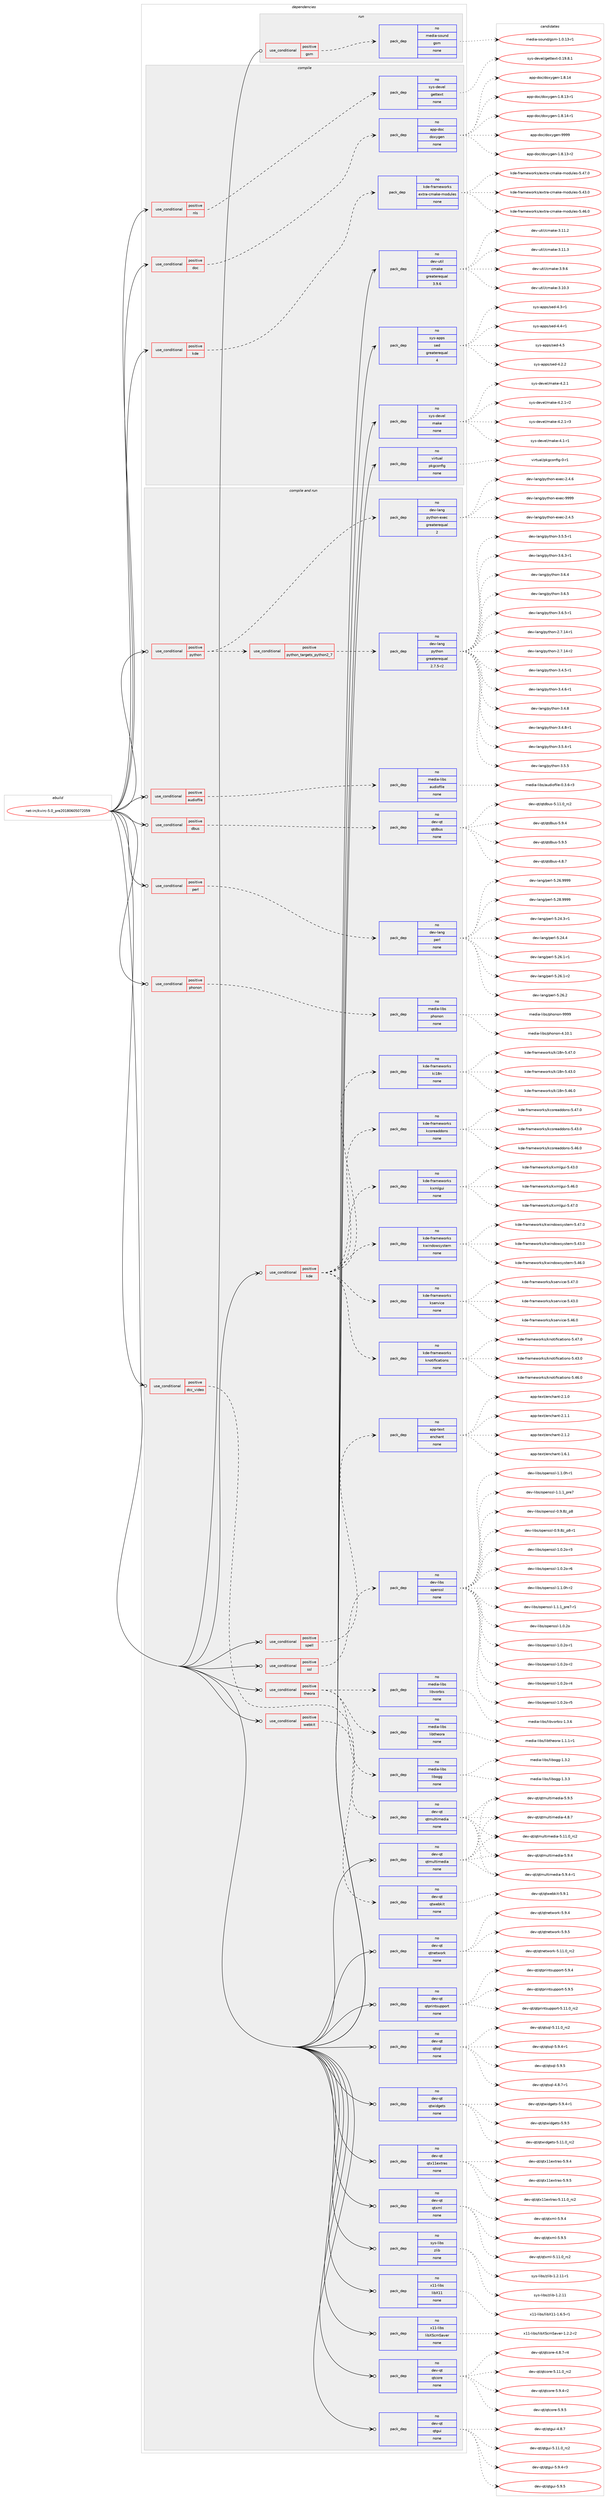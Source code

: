 digraph prolog {

# *************
# Graph options
# *************

newrank=true;
concentrate=true;
compound=true;
graph [rankdir=LR,fontname=Helvetica,fontsize=10,ranksep=1.5];#, ranksep=2.5, nodesep=0.2];
edge  [arrowhead=vee];
node  [fontname=Helvetica,fontsize=10];

# **********
# The ebuild
# **********

subgraph cluster_leftcol {
color=gray;
rank=same;
label=<<i>ebuild</i>>;
id [label="net-irc/kvirc-5.0_pre20180605072059", color=red, width=4, href="../net-irc/kvirc-5.0_pre20180605072059.svg"];
}

# ****************
# The dependencies
# ****************

subgraph cluster_midcol {
color=gray;
label=<<i>dependencies</i>>;
subgraph cluster_compile {
fillcolor="#eeeeee";
style=filled;
label=<<i>compile</i>>;
subgraph cond36 {
dependency120 [label=<<TABLE BORDER="0" CELLBORDER="1" CELLSPACING="0" CELLPADDING="4"><TR><TD ROWSPAN="3" CELLPADDING="10">use_conditional</TD></TR><TR><TD>positive</TD></TR><TR><TD>doc</TD></TR></TABLE>>, shape=none, color=red];
subgraph pack85 {
dependency121 [label=<<TABLE BORDER="0" CELLBORDER="1" CELLSPACING="0" CELLPADDING="4" WIDTH="220"><TR><TD ROWSPAN="6" CELLPADDING="30">pack_dep</TD></TR><TR><TD WIDTH="110">no</TD></TR><TR><TD>app-doc</TD></TR><TR><TD>doxygen</TD></TR><TR><TD>none</TD></TR><TR><TD></TD></TR></TABLE>>, shape=none, color=blue];
}
dependency120:e -> dependency121:w [weight=20,style="dashed",arrowhead="vee"];
}
id:e -> dependency120:w [weight=20,style="solid",arrowhead="vee"];
subgraph cond37 {
dependency122 [label=<<TABLE BORDER="0" CELLBORDER="1" CELLSPACING="0" CELLPADDING="4"><TR><TD ROWSPAN="3" CELLPADDING="10">use_conditional</TD></TR><TR><TD>positive</TD></TR><TR><TD>kde</TD></TR></TABLE>>, shape=none, color=red];
subgraph pack86 {
dependency123 [label=<<TABLE BORDER="0" CELLBORDER="1" CELLSPACING="0" CELLPADDING="4" WIDTH="220"><TR><TD ROWSPAN="6" CELLPADDING="30">pack_dep</TD></TR><TR><TD WIDTH="110">no</TD></TR><TR><TD>kde-frameworks</TD></TR><TR><TD>extra-cmake-modules</TD></TR><TR><TD>none</TD></TR><TR><TD></TD></TR></TABLE>>, shape=none, color=blue];
}
dependency122:e -> dependency123:w [weight=20,style="dashed",arrowhead="vee"];
}
id:e -> dependency122:w [weight=20,style="solid",arrowhead="vee"];
subgraph cond38 {
dependency124 [label=<<TABLE BORDER="0" CELLBORDER="1" CELLSPACING="0" CELLPADDING="4"><TR><TD ROWSPAN="3" CELLPADDING="10">use_conditional</TD></TR><TR><TD>positive</TD></TR><TR><TD>nls</TD></TR></TABLE>>, shape=none, color=red];
subgraph pack87 {
dependency125 [label=<<TABLE BORDER="0" CELLBORDER="1" CELLSPACING="0" CELLPADDING="4" WIDTH="220"><TR><TD ROWSPAN="6" CELLPADDING="30">pack_dep</TD></TR><TR><TD WIDTH="110">no</TD></TR><TR><TD>sys-devel</TD></TR><TR><TD>gettext</TD></TR><TR><TD>none</TD></TR><TR><TD></TD></TR></TABLE>>, shape=none, color=blue];
}
dependency124:e -> dependency125:w [weight=20,style="dashed",arrowhead="vee"];
}
id:e -> dependency124:w [weight=20,style="solid",arrowhead="vee"];
subgraph pack88 {
dependency126 [label=<<TABLE BORDER="0" CELLBORDER="1" CELLSPACING="0" CELLPADDING="4" WIDTH="220"><TR><TD ROWSPAN="6" CELLPADDING="30">pack_dep</TD></TR><TR><TD WIDTH="110">no</TD></TR><TR><TD>dev-util</TD></TR><TR><TD>cmake</TD></TR><TR><TD>greaterequal</TD></TR><TR><TD>3.9.6</TD></TR></TABLE>>, shape=none, color=blue];
}
id:e -> dependency126:w [weight=20,style="solid",arrowhead="vee"];
subgraph pack89 {
dependency127 [label=<<TABLE BORDER="0" CELLBORDER="1" CELLSPACING="0" CELLPADDING="4" WIDTH="220"><TR><TD ROWSPAN="6" CELLPADDING="30">pack_dep</TD></TR><TR><TD WIDTH="110">no</TD></TR><TR><TD>sys-apps</TD></TR><TR><TD>sed</TD></TR><TR><TD>greaterequal</TD></TR><TR><TD>4</TD></TR></TABLE>>, shape=none, color=blue];
}
id:e -> dependency127:w [weight=20,style="solid",arrowhead="vee"];
subgraph pack90 {
dependency128 [label=<<TABLE BORDER="0" CELLBORDER="1" CELLSPACING="0" CELLPADDING="4" WIDTH="220"><TR><TD ROWSPAN="6" CELLPADDING="30">pack_dep</TD></TR><TR><TD WIDTH="110">no</TD></TR><TR><TD>sys-devel</TD></TR><TR><TD>make</TD></TR><TR><TD>none</TD></TR><TR><TD></TD></TR></TABLE>>, shape=none, color=blue];
}
id:e -> dependency128:w [weight=20,style="solid",arrowhead="vee"];
subgraph pack91 {
dependency129 [label=<<TABLE BORDER="0" CELLBORDER="1" CELLSPACING="0" CELLPADDING="4" WIDTH="220"><TR><TD ROWSPAN="6" CELLPADDING="30">pack_dep</TD></TR><TR><TD WIDTH="110">no</TD></TR><TR><TD>virtual</TD></TR><TR><TD>pkgconfig</TD></TR><TR><TD>none</TD></TR><TR><TD></TD></TR></TABLE>>, shape=none, color=blue];
}
id:e -> dependency129:w [weight=20,style="solid",arrowhead="vee"];
}
subgraph cluster_compileandrun {
fillcolor="#eeeeee";
style=filled;
label=<<i>compile and run</i>>;
subgraph cond39 {
dependency130 [label=<<TABLE BORDER="0" CELLBORDER="1" CELLSPACING="0" CELLPADDING="4"><TR><TD ROWSPAN="3" CELLPADDING="10">use_conditional</TD></TR><TR><TD>positive</TD></TR><TR><TD>audiofile</TD></TR></TABLE>>, shape=none, color=red];
subgraph pack92 {
dependency131 [label=<<TABLE BORDER="0" CELLBORDER="1" CELLSPACING="0" CELLPADDING="4" WIDTH="220"><TR><TD ROWSPAN="6" CELLPADDING="30">pack_dep</TD></TR><TR><TD WIDTH="110">no</TD></TR><TR><TD>media-libs</TD></TR><TR><TD>audiofile</TD></TR><TR><TD>none</TD></TR><TR><TD></TD></TR></TABLE>>, shape=none, color=blue];
}
dependency130:e -> dependency131:w [weight=20,style="dashed",arrowhead="vee"];
}
id:e -> dependency130:w [weight=20,style="solid",arrowhead="odotvee"];
subgraph cond40 {
dependency132 [label=<<TABLE BORDER="0" CELLBORDER="1" CELLSPACING="0" CELLPADDING="4"><TR><TD ROWSPAN="3" CELLPADDING="10">use_conditional</TD></TR><TR><TD>positive</TD></TR><TR><TD>dbus</TD></TR></TABLE>>, shape=none, color=red];
subgraph pack93 {
dependency133 [label=<<TABLE BORDER="0" CELLBORDER="1" CELLSPACING="0" CELLPADDING="4" WIDTH="220"><TR><TD ROWSPAN="6" CELLPADDING="30">pack_dep</TD></TR><TR><TD WIDTH="110">no</TD></TR><TR><TD>dev-qt</TD></TR><TR><TD>qtdbus</TD></TR><TR><TD>none</TD></TR><TR><TD></TD></TR></TABLE>>, shape=none, color=blue];
}
dependency132:e -> dependency133:w [weight=20,style="dashed",arrowhead="vee"];
}
id:e -> dependency132:w [weight=20,style="solid",arrowhead="odotvee"];
subgraph cond41 {
dependency134 [label=<<TABLE BORDER="0" CELLBORDER="1" CELLSPACING="0" CELLPADDING="4"><TR><TD ROWSPAN="3" CELLPADDING="10">use_conditional</TD></TR><TR><TD>positive</TD></TR><TR><TD>dcc_video</TD></TR></TABLE>>, shape=none, color=red];
subgraph pack94 {
dependency135 [label=<<TABLE BORDER="0" CELLBORDER="1" CELLSPACING="0" CELLPADDING="4" WIDTH="220"><TR><TD ROWSPAN="6" CELLPADDING="30">pack_dep</TD></TR><TR><TD WIDTH="110">no</TD></TR><TR><TD>dev-qt</TD></TR><TR><TD>qtmultimedia</TD></TR><TR><TD>none</TD></TR><TR><TD></TD></TR></TABLE>>, shape=none, color=blue];
}
dependency134:e -> dependency135:w [weight=20,style="dashed",arrowhead="vee"];
}
id:e -> dependency134:w [weight=20,style="solid",arrowhead="odotvee"];
subgraph cond42 {
dependency136 [label=<<TABLE BORDER="0" CELLBORDER="1" CELLSPACING="0" CELLPADDING="4"><TR><TD ROWSPAN="3" CELLPADDING="10">use_conditional</TD></TR><TR><TD>positive</TD></TR><TR><TD>kde</TD></TR></TABLE>>, shape=none, color=red];
subgraph pack95 {
dependency137 [label=<<TABLE BORDER="0" CELLBORDER="1" CELLSPACING="0" CELLPADDING="4" WIDTH="220"><TR><TD ROWSPAN="6" CELLPADDING="30">pack_dep</TD></TR><TR><TD WIDTH="110">no</TD></TR><TR><TD>kde-frameworks</TD></TR><TR><TD>kcoreaddons</TD></TR><TR><TD>none</TD></TR><TR><TD></TD></TR></TABLE>>, shape=none, color=blue];
}
dependency136:e -> dependency137:w [weight=20,style="dashed",arrowhead="vee"];
subgraph pack96 {
dependency138 [label=<<TABLE BORDER="0" CELLBORDER="1" CELLSPACING="0" CELLPADDING="4" WIDTH="220"><TR><TD ROWSPAN="6" CELLPADDING="30">pack_dep</TD></TR><TR><TD WIDTH="110">no</TD></TR><TR><TD>kde-frameworks</TD></TR><TR><TD>ki18n</TD></TR><TR><TD>none</TD></TR><TR><TD></TD></TR></TABLE>>, shape=none, color=blue];
}
dependency136:e -> dependency138:w [weight=20,style="dashed",arrowhead="vee"];
subgraph pack97 {
dependency139 [label=<<TABLE BORDER="0" CELLBORDER="1" CELLSPACING="0" CELLPADDING="4" WIDTH="220"><TR><TD ROWSPAN="6" CELLPADDING="30">pack_dep</TD></TR><TR><TD WIDTH="110">no</TD></TR><TR><TD>kde-frameworks</TD></TR><TR><TD>knotifications</TD></TR><TR><TD>none</TD></TR><TR><TD></TD></TR></TABLE>>, shape=none, color=blue];
}
dependency136:e -> dependency139:w [weight=20,style="dashed",arrowhead="vee"];
subgraph pack98 {
dependency140 [label=<<TABLE BORDER="0" CELLBORDER="1" CELLSPACING="0" CELLPADDING="4" WIDTH="220"><TR><TD ROWSPAN="6" CELLPADDING="30">pack_dep</TD></TR><TR><TD WIDTH="110">no</TD></TR><TR><TD>kde-frameworks</TD></TR><TR><TD>kservice</TD></TR><TR><TD>none</TD></TR><TR><TD></TD></TR></TABLE>>, shape=none, color=blue];
}
dependency136:e -> dependency140:w [weight=20,style="dashed",arrowhead="vee"];
subgraph pack99 {
dependency141 [label=<<TABLE BORDER="0" CELLBORDER="1" CELLSPACING="0" CELLPADDING="4" WIDTH="220"><TR><TD ROWSPAN="6" CELLPADDING="30">pack_dep</TD></TR><TR><TD WIDTH="110">no</TD></TR><TR><TD>kde-frameworks</TD></TR><TR><TD>kwindowsystem</TD></TR><TR><TD>none</TD></TR><TR><TD></TD></TR></TABLE>>, shape=none, color=blue];
}
dependency136:e -> dependency141:w [weight=20,style="dashed",arrowhead="vee"];
subgraph pack100 {
dependency142 [label=<<TABLE BORDER="0" CELLBORDER="1" CELLSPACING="0" CELLPADDING="4" WIDTH="220"><TR><TD ROWSPAN="6" CELLPADDING="30">pack_dep</TD></TR><TR><TD WIDTH="110">no</TD></TR><TR><TD>kde-frameworks</TD></TR><TR><TD>kxmlgui</TD></TR><TR><TD>none</TD></TR><TR><TD></TD></TR></TABLE>>, shape=none, color=blue];
}
dependency136:e -> dependency142:w [weight=20,style="dashed",arrowhead="vee"];
}
id:e -> dependency136:w [weight=20,style="solid",arrowhead="odotvee"];
subgraph cond43 {
dependency143 [label=<<TABLE BORDER="0" CELLBORDER="1" CELLSPACING="0" CELLPADDING="4"><TR><TD ROWSPAN="3" CELLPADDING="10">use_conditional</TD></TR><TR><TD>positive</TD></TR><TR><TD>perl</TD></TR></TABLE>>, shape=none, color=red];
subgraph pack101 {
dependency144 [label=<<TABLE BORDER="0" CELLBORDER="1" CELLSPACING="0" CELLPADDING="4" WIDTH="220"><TR><TD ROWSPAN="6" CELLPADDING="30">pack_dep</TD></TR><TR><TD WIDTH="110">no</TD></TR><TR><TD>dev-lang</TD></TR><TR><TD>perl</TD></TR><TR><TD>none</TD></TR><TR><TD></TD></TR></TABLE>>, shape=none, color=blue];
}
dependency143:e -> dependency144:w [weight=20,style="dashed",arrowhead="vee"];
}
id:e -> dependency143:w [weight=20,style="solid",arrowhead="odotvee"];
subgraph cond44 {
dependency145 [label=<<TABLE BORDER="0" CELLBORDER="1" CELLSPACING="0" CELLPADDING="4"><TR><TD ROWSPAN="3" CELLPADDING="10">use_conditional</TD></TR><TR><TD>positive</TD></TR><TR><TD>phonon</TD></TR></TABLE>>, shape=none, color=red];
subgraph pack102 {
dependency146 [label=<<TABLE BORDER="0" CELLBORDER="1" CELLSPACING="0" CELLPADDING="4" WIDTH="220"><TR><TD ROWSPAN="6" CELLPADDING="30">pack_dep</TD></TR><TR><TD WIDTH="110">no</TD></TR><TR><TD>media-libs</TD></TR><TR><TD>phonon</TD></TR><TR><TD>none</TD></TR><TR><TD></TD></TR></TABLE>>, shape=none, color=blue];
}
dependency145:e -> dependency146:w [weight=20,style="dashed",arrowhead="vee"];
}
id:e -> dependency145:w [weight=20,style="solid",arrowhead="odotvee"];
subgraph cond45 {
dependency147 [label=<<TABLE BORDER="0" CELLBORDER="1" CELLSPACING="0" CELLPADDING="4"><TR><TD ROWSPAN="3" CELLPADDING="10">use_conditional</TD></TR><TR><TD>positive</TD></TR><TR><TD>python</TD></TR></TABLE>>, shape=none, color=red];
subgraph cond46 {
dependency148 [label=<<TABLE BORDER="0" CELLBORDER="1" CELLSPACING="0" CELLPADDING="4"><TR><TD ROWSPAN="3" CELLPADDING="10">use_conditional</TD></TR><TR><TD>positive</TD></TR><TR><TD>python_targets_python2_7</TD></TR></TABLE>>, shape=none, color=red];
subgraph pack103 {
dependency149 [label=<<TABLE BORDER="0" CELLBORDER="1" CELLSPACING="0" CELLPADDING="4" WIDTH="220"><TR><TD ROWSPAN="6" CELLPADDING="30">pack_dep</TD></TR><TR><TD WIDTH="110">no</TD></TR><TR><TD>dev-lang</TD></TR><TR><TD>python</TD></TR><TR><TD>greaterequal</TD></TR><TR><TD>2.7.5-r2</TD></TR></TABLE>>, shape=none, color=blue];
}
dependency148:e -> dependency149:w [weight=20,style="dashed",arrowhead="vee"];
}
dependency147:e -> dependency148:w [weight=20,style="dashed",arrowhead="vee"];
subgraph pack104 {
dependency150 [label=<<TABLE BORDER="0" CELLBORDER="1" CELLSPACING="0" CELLPADDING="4" WIDTH="220"><TR><TD ROWSPAN="6" CELLPADDING="30">pack_dep</TD></TR><TR><TD WIDTH="110">no</TD></TR><TR><TD>dev-lang</TD></TR><TR><TD>python-exec</TD></TR><TR><TD>greaterequal</TD></TR><TR><TD>2</TD></TR></TABLE>>, shape=none, color=blue];
}
dependency147:e -> dependency150:w [weight=20,style="dashed",arrowhead="vee"];
}
id:e -> dependency147:w [weight=20,style="solid",arrowhead="odotvee"];
subgraph cond47 {
dependency151 [label=<<TABLE BORDER="0" CELLBORDER="1" CELLSPACING="0" CELLPADDING="4"><TR><TD ROWSPAN="3" CELLPADDING="10">use_conditional</TD></TR><TR><TD>positive</TD></TR><TR><TD>spell</TD></TR></TABLE>>, shape=none, color=red];
subgraph pack105 {
dependency152 [label=<<TABLE BORDER="0" CELLBORDER="1" CELLSPACING="0" CELLPADDING="4" WIDTH="220"><TR><TD ROWSPAN="6" CELLPADDING="30">pack_dep</TD></TR><TR><TD WIDTH="110">no</TD></TR><TR><TD>app-text</TD></TR><TR><TD>enchant</TD></TR><TR><TD>none</TD></TR><TR><TD></TD></TR></TABLE>>, shape=none, color=blue];
}
dependency151:e -> dependency152:w [weight=20,style="dashed",arrowhead="vee"];
}
id:e -> dependency151:w [weight=20,style="solid",arrowhead="odotvee"];
subgraph cond48 {
dependency153 [label=<<TABLE BORDER="0" CELLBORDER="1" CELLSPACING="0" CELLPADDING="4"><TR><TD ROWSPAN="3" CELLPADDING="10">use_conditional</TD></TR><TR><TD>positive</TD></TR><TR><TD>ssl</TD></TR></TABLE>>, shape=none, color=red];
subgraph pack106 {
dependency154 [label=<<TABLE BORDER="0" CELLBORDER="1" CELLSPACING="0" CELLPADDING="4" WIDTH="220"><TR><TD ROWSPAN="6" CELLPADDING="30">pack_dep</TD></TR><TR><TD WIDTH="110">no</TD></TR><TR><TD>dev-libs</TD></TR><TR><TD>openssl</TD></TR><TR><TD>none</TD></TR><TR><TD></TD></TR></TABLE>>, shape=none, color=blue];
}
dependency153:e -> dependency154:w [weight=20,style="dashed",arrowhead="vee"];
}
id:e -> dependency153:w [weight=20,style="solid",arrowhead="odotvee"];
subgraph cond49 {
dependency155 [label=<<TABLE BORDER="0" CELLBORDER="1" CELLSPACING="0" CELLPADDING="4"><TR><TD ROWSPAN="3" CELLPADDING="10">use_conditional</TD></TR><TR><TD>positive</TD></TR><TR><TD>theora</TD></TR></TABLE>>, shape=none, color=red];
subgraph pack107 {
dependency156 [label=<<TABLE BORDER="0" CELLBORDER="1" CELLSPACING="0" CELLPADDING="4" WIDTH="220"><TR><TD ROWSPAN="6" CELLPADDING="30">pack_dep</TD></TR><TR><TD WIDTH="110">no</TD></TR><TR><TD>media-libs</TD></TR><TR><TD>libogg</TD></TR><TR><TD>none</TD></TR><TR><TD></TD></TR></TABLE>>, shape=none, color=blue];
}
dependency155:e -> dependency156:w [weight=20,style="dashed",arrowhead="vee"];
subgraph pack108 {
dependency157 [label=<<TABLE BORDER="0" CELLBORDER="1" CELLSPACING="0" CELLPADDING="4" WIDTH="220"><TR><TD ROWSPAN="6" CELLPADDING="30">pack_dep</TD></TR><TR><TD WIDTH="110">no</TD></TR><TR><TD>media-libs</TD></TR><TR><TD>libtheora</TD></TR><TR><TD>none</TD></TR><TR><TD></TD></TR></TABLE>>, shape=none, color=blue];
}
dependency155:e -> dependency157:w [weight=20,style="dashed",arrowhead="vee"];
subgraph pack109 {
dependency158 [label=<<TABLE BORDER="0" CELLBORDER="1" CELLSPACING="0" CELLPADDING="4" WIDTH="220"><TR><TD ROWSPAN="6" CELLPADDING="30">pack_dep</TD></TR><TR><TD WIDTH="110">no</TD></TR><TR><TD>media-libs</TD></TR><TR><TD>libvorbis</TD></TR><TR><TD>none</TD></TR><TR><TD></TD></TR></TABLE>>, shape=none, color=blue];
}
dependency155:e -> dependency158:w [weight=20,style="dashed",arrowhead="vee"];
}
id:e -> dependency155:w [weight=20,style="solid",arrowhead="odotvee"];
subgraph cond50 {
dependency159 [label=<<TABLE BORDER="0" CELLBORDER="1" CELLSPACING="0" CELLPADDING="4"><TR><TD ROWSPAN="3" CELLPADDING="10">use_conditional</TD></TR><TR><TD>positive</TD></TR><TR><TD>webkit</TD></TR></TABLE>>, shape=none, color=red];
subgraph pack110 {
dependency160 [label=<<TABLE BORDER="0" CELLBORDER="1" CELLSPACING="0" CELLPADDING="4" WIDTH="220"><TR><TD ROWSPAN="6" CELLPADDING="30">pack_dep</TD></TR><TR><TD WIDTH="110">no</TD></TR><TR><TD>dev-qt</TD></TR><TR><TD>qtwebkit</TD></TR><TR><TD>none</TD></TR><TR><TD></TD></TR></TABLE>>, shape=none, color=blue];
}
dependency159:e -> dependency160:w [weight=20,style="dashed",arrowhead="vee"];
}
id:e -> dependency159:w [weight=20,style="solid",arrowhead="odotvee"];
subgraph pack111 {
dependency161 [label=<<TABLE BORDER="0" CELLBORDER="1" CELLSPACING="0" CELLPADDING="4" WIDTH="220"><TR><TD ROWSPAN="6" CELLPADDING="30">pack_dep</TD></TR><TR><TD WIDTH="110">no</TD></TR><TR><TD>dev-qt</TD></TR><TR><TD>qtcore</TD></TR><TR><TD>none</TD></TR><TR><TD></TD></TR></TABLE>>, shape=none, color=blue];
}
id:e -> dependency161:w [weight=20,style="solid",arrowhead="odotvee"];
subgraph pack112 {
dependency162 [label=<<TABLE BORDER="0" CELLBORDER="1" CELLSPACING="0" CELLPADDING="4" WIDTH="220"><TR><TD ROWSPAN="6" CELLPADDING="30">pack_dep</TD></TR><TR><TD WIDTH="110">no</TD></TR><TR><TD>dev-qt</TD></TR><TR><TD>qtgui</TD></TR><TR><TD>none</TD></TR><TR><TD></TD></TR></TABLE>>, shape=none, color=blue];
}
id:e -> dependency162:w [weight=20,style="solid",arrowhead="odotvee"];
subgraph pack113 {
dependency163 [label=<<TABLE BORDER="0" CELLBORDER="1" CELLSPACING="0" CELLPADDING="4" WIDTH="220"><TR><TD ROWSPAN="6" CELLPADDING="30">pack_dep</TD></TR><TR><TD WIDTH="110">no</TD></TR><TR><TD>dev-qt</TD></TR><TR><TD>qtmultimedia</TD></TR><TR><TD>none</TD></TR><TR><TD></TD></TR></TABLE>>, shape=none, color=blue];
}
id:e -> dependency163:w [weight=20,style="solid",arrowhead="odotvee"];
subgraph pack114 {
dependency164 [label=<<TABLE BORDER="0" CELLBORDER="1" CELLSPACING="0" CELLPADDING="4" WIDTH="220"><TR><TD ROWSPAN="6" CELLPADDING="30">pack_dep</TD></TR><TR><TD WIDTH="110">no</TD></TR><TR><TD>dev-qt</TD></TR><TR><TD>qtnetwork</TD></TR><TR><TD>none</TD></TR><TR><TD></TD></TR></TABLE>>, shape=none, color=blue];
}
id:e -> dependency164:w [weight=20,style="solid",arrowhead="odotvee"];
subgraph pack115 {
dependency165 [label=<<TABLE BORDER="0" CELLBORDER="1" CELLSPACING="0" CELLPADDING="4" WIDTH="220"><TR><TD ROWSPAN="6" CELLPADDING="30">pack_dep</TD></TR><TR><TD WIDTH="110">no</TD></TR><TR><TD>dev-qt</TD></TR><TR><TD>qtprintsupport</TD></TR><TR><TD>none</TD></TR><TR><TD></TD></TR></TABLE>>, shape=none, color=blue];
}
id:e -> dependency165:w [weight=20,style="solid",arrowhead="odotvee"];
subgraph pack116 {
dependency166 [label=<<TABLE BORDER="0" CELLBORDER="1" CELLSPACING="0" CELLPADDING="4" WIDTH="220"><TR><TD ROWSPAN="6" CELLPADDING="30">pack_dep</TD></TR><TR><TD WIDTH="110">no</TD></TR><TR><TD>dev-qt</TD></TR><TR><TD>qtsql</TD></TR><TR><TD>none</TD></TR><TR><TD></TD></TR></TABLE>>, shape=none, color=blue];
}
id:e -> dependency166:w [weight=20,style="solid",arrowhead="odotvee"];
subgraph pack117 {
dependency167 [label=<<TABLE BORDER="0" CELLBORDER="1" CELLSPACING="0" CELLPADDING="4" WIDTH="220"><TR><TD ROWSPAN="6" CELLPADDING="30">pack_dep</TD></TR><TR><TD WIDTH="110">no</TD></TR><TR><TD>dev-qt</TD></TR><TR><TD>qtwidgets</TD></TR><TR><TD>none</TD></TR><TR><TD></TD></TR></TABLE>>, shape=none, color=blue];
}
id:e -> dependency167:w [weight=20,style="solid",arrowhead="odotvee"];
subgraph pack118 {
dependency168 [label=<<TABLE BORDER="0" CELLBORDER="1" CELLSPACING="0" CELLPADDING="4" WIDTH="220"><TR><TD ROWSPAN="6" CELLPADDING="30">pack_dep</TD></TR><TR><TD WIDTH="110">no</TD></TR><TR><TD>dev-qt</TD></TR><TR><TD>qtx11extras</TD></TR><TR><TD>none</TD></TR><TR><TD></TD></TR></TABLE>>, shape=none, color=blue];
}
id:e -> dependency168:w [weight=20,style="solid",arrowhead="odotvee"];
subgraph pack119 {
dependency169 [label=<<TABLE BORDER="0" CELLBORDER="1" CELLSPACING="0" CELLPADDING="4" WIDTH="220"><TR><TD ROWSPAN="6" CELLPADDING="30">pack_dep</TD></TR><TR><TD WIDTH="110">no</TD></TR><TR><TD>dev-qt</TD></TR><TR><TD>qtxml</TD></TR><TR><TD>none</TD></TR><TR><TD></TD></TR></TABLE>>, shape=none, color=blue];
}
id:e -> dependency169:w [weight=20,style="solid",arrowhead="odotvee"];
subgraph pack120 {
dependency170 [label=<<TABLE BORDER="0" CELLBORDER="1" CELLSPACING="0" CELLPADDING="4" WIDTH="220"><TR><TD ROWSPAN="6" CELLPADDING="30">pack_dep</TD></TR><TR><TD WIDTH="110">no</TD></TR><TR><TD>sys-libs</TD></TR><TR><TD>zlib</TD></TR><TR><TD>none</TD></TR><TR><TD></TD></TR></TABLE>>, shape=none, color=blue];
}
id:e -> dependency170:w [weight=20,style="solid",arrowhead="odotvee"];
subgraph pack121 {
dependency171 [label=<<TABLE BORDER="0" CELLBORDER="1" CELLSPACING="0" CELLPADDING="4" WIDTH="220"><TR><TD ROWSPAN="6" CELLPADDING="30">pack_dep</TD></TR><TR><TD WIDTH="110">no</TD></TR><TR><TD>x11-libs</TD></TR><TR><TD>libX11</TD></TR><TR><TD>none</TD></TR><TR><TD></TD></TR></TABLE>>, shape=none, color=blue];
}
id:e -> dependency171:w [weight=20,style="solid",arrowhead="odotvee"];
subgraph pack122 {
dependency172 [label=<<TABLE BORDER="0" CELLBORDER="1" CELLSPACING="0" CELLPADDING="4" WIDTH="220"><TR><TD ROWSPAN="6" CELLPADDING="30">pack_dep</TD></TR><TR><TD WIDTH="110">no</TD></TR><TR><TD>x11-libs</TD></TR><TR><TD>libXScrnSaver</TD></TR><TR><TD>none</TD></TR><TR><TD></TD></TR></TABLE>>, shape=none, color=blue];
}
id:e -> dependency172:w [weight=20,style="solid",arrowhead="odotvee"];
}
subgraph cluster_run {
fillcolor="#eeeeee";
style=filled;
label=<<i>run</i>>;
subgraph cond51 {
dependency173 [label=<<TABLE BORDER="0" CELLBORDER="1" CELLSPACING="0" CELLPADDING="4"><TR><TD ROWSPAN="3" CELLPADDING="10">use_conditional</TD></TR><TR><TD>positive</TD></TR><TR><TD>gsm</TD></TR></TABLE>>, shape=none, color=red];
subgraph pack123 {
dependency174 [label=<<TABLE BORDER="0" CELLBORDER="1" CELLSPACING="0" CELLPADDING="4" WIDTH="220"><TR><TD ROWSPAN="6" CELLPADDING="30">pack_dep</TD></TR><TR><TD WIDTH="110">no</TD></TR><TR><TD>media-sound</TD></TR><TR><TD>gsm</TD></TR><TR><TD>none</TD></TR><TR><TD></TD></TR></TABLE>>, shape=none, color=blue];
}
dependency173:e -> dependency174:w [weight=20,style="dashed",arrowhead="vee"];
}
id:e -> dependency173:w [weight=20,style="solid",arrowhead="odot"];
}
}

# **************
# The candidates
# **************

subgraph cluster_choices {
rank=same;
color=gray;
label=<<i>candidates</i>>;

subgraph choice85 {
color=black;
nodesep=1;
choice97112112451001119947100111120121103101110454946564649514511450 [label="app-doc/doxygen-1.8.13-r2", color=red, width=4,href="../app-doc/doxygen-1.8.13-r2.svg"];
choice9711211245100111994710011112012110310111045494656464952 [label="app-doc/doxygen-1.8.14", color=red, width=4,href="../app-doc/doxygen-1.8.14.svg"];
choice97112112451001119947100111120121103101110454946564649514511449 [label="app-doc/doxygen-1.8.13-r1", color=red, width=4,href="../app-doc/doxygen-1.8.13-r1.svg"];
choice97112112451001119947100111120121103101110454946564649524511449 [label="app-doc/doxygen-1.8.14-r1", color=red, width=4,href="../app-doc/doxygen-1.8.14-r1.svg"];
choice971121124510011199471001111201211031011104557575757 [label="app-doc/doxygen-9999", color=red, width=4,href="../app-doc/doxygen-9999.svg"];
dependency121:e -> choice97112112451001119947100111120121103101110454946564649514511450:w [style=dotted,weight="100"];
dependency121:e -> choice9711211245100111994710011112012110310111045494656464952:w [style=dotted,weight="100"];
dependency121:e -> choice97112112451001119947100111120121103101110454946564649514511449:w [style=dotted,weight="100"];
dependency121:e -> choice97112112451001119947100111120121103101110454946564649524511449:w [style=dotted,weight="100"];
dependency121:e -> choice971121124510011199471001111201211031011104557575757:w [style=dotted,weight="100"];
}
subgraph choice86 {
color=black;
nodesep=1;
choice107100101451021149710910111911111410711547101120116114974599109971071014510911110011710810111545534652514648 [label="kde-frameworks/extra-cmake-modules-5.43.0", color=red, width=4,href="../kde-frameworks/extra-cmake-modules-5.43.0.svg"];
choice107100101451021149710910111911111410711547101120116114974599109971071014510911110011710810111545534652544648 [label="kde-frameworks/extra-cmake-modules-5.46.0", color=red, width=4,href="../kde-frameworks/extra-cmake-modules-5.46.0.svg"];
choice107100101451021149710910111911111410711547101120116114974599109971071014510911110011710810111545534652554648 [label="kde-frameworks/extra-cmake-modules-5.47.0", color=red, width=4,href="../kde-frameworks/extra-cmake-modules-5.47.0.svg"];
dependency123:e -> choice107100101451021149710910111911111410711547101120116114974599109971071014510911110011710810111545534652514648:w [style=dotted,weight="100"];
dependency123:e -> choice107100101451021149710910111911111410711547101120116114974599109971071014510911110011710810111545534652544648:w [style=dotted,weight="100"];
dependency123:e -> choice107100101451021149710910111911111410711547101120116114974599109971071014510911110011710810111545534652554648:w [style=dotted,weight="100"];
}
subgraph choice87 {
color=black;
nodesep=1;
choice1151211154510010111810110847103101116116101120116454846495746564649 [label="sys-devel/gettext-0.19.8.1", color=red, width=4,href="../sys-devel/gettext-0.19.8.1.svg"];
dependency125:e -> choice1151211154510010111810110847103101116116101120116454846495746564649:w [style=dotted,weight="100"];
}
subgraph choice88 {
color=black;
nodesep=1;
choice1001011184511711610510847991099710710145514649484651 [label="dev-util/cmake-3.10.3", color=red, width=4,href="../dev-util/cmake-3.10.3.svg"];
choice1001011184511711610510847991099710710145514649494650 [label="dev-util/cmake-3.11.2", color=red, width=4,href="../dev-util/cmake-3.11.2.svg"];
choice1001011184511711610510847991099710710145514649494651 [label="dev-util/cmake-3.11.3", color=red, width=4,href="../dev-util/cmake-3.11.3.svg"];
choice10010111845117116105108479910997107101455146574654 [label="dev-util/cmake-3.9.6", color=red, width=4,href="../dev-util/cmake-3.9.6.svg"];
dependency126:e -> choice1001011184511711610510847991099710710145514649484651:w [style=dotted,weight="100"];
dependency126:e -> choice1001011184511711610510847991099710710145514649494650:w [style=dotted,weight="100"];
dependency126:e -> choice1001011184511711610510847991099710710145514649494651:w [style=dotted,weight="100"];
dependency126:e -> choice10010111845117116105108479910997107101455146574654:w [style=dotted,weight="100"];
}
subgraph choice89 {
color=black;
nodesep=1;
choice115121115459711211211547115101100455246504650 [label="sys-apps/sed-4.2.2", color=red, width=4,href="../sys-apps/sed-4.2.2.svg"];
choice115121115459711211211547115101100455246514511449 [label="sys-apps/sed-4.3-r1", color=red, width=4,href="../sys-apps/sed-4.3-r1.svg"];
choice115121115459711211211547115101100455246524511449 [label="sys-apps/sed-4.4-r1", color=red, width=4,href="../sys-apps/sed-4.4-r1.svg"];
choice11512111545971121121154711510110045524653 [label="sys-apps/sed-4.5", color=red, width=4,href="../sys-apps/sed-4.5.svg"];
dependency127:e -> choice115121115459711211211547115101100455246504650:w [style=dotted,weight="100"];
dependency127:e -> choice115121115459711211211547115101100455246514511449:w [style=dotted,weight="100"];
dependency127:e -> choice115121115459711211211547115101100455246524511449:w [style=dotted,weight="100"];
dependency127:e -> choice11512111545971121121154711510110045524653:w [style=dotted,weight="100"];
}
subgraph choice90 {
color=black;
nodesep=1;
choice115121115451001011181011084710997107101455246494511449 [label="sys-devel/make-4.1-r1", color=red, width=4,href="../sys-devel/make-4.1-r1.svg"];
choice115121115451001011181011084710997107101455246504649 [label="sys-devel/make-4.2.1", color=red, width=4,href="../sys-devel/make-4.2.1.svg"];
choice1151211154510010111810110847109971071014552465046494511450 [label="sys-devel/make-4.2.1-r2", color=red, width=4,href="../sys-devel/make-4.2.1-r2.svg"];
choice1151211154510010111810110847109971071014552465046494511451 [label="sys-devel/make-4.2.1-r3", color=red, width=4,href="../sys-devel/make-4.2.1-r3.svg"];
dependency128:e -> choice115121115451001011181011084710997107101455246494511449:w [style=dotted,weight="100"];
dependency128:e -> choice115121115451001011181011084710997107101455246504649:w [style=dotted,weight="100"];
dependency128:e -> choice1151211154510010111810110847109971071014552465046494511450:w [style=dotted,weight="100"];
dependency128:e -> choice1151211154510010111810110847109971071014552465046494511451:w [style=dotted,weight="100"];
}
subgraph choice91 {
color=black;
nodesep=1;
choice11810511411611797108471121071039911111010210510345484511449 [label="virtual/pkgconfig-0-r1", color=red, width=4,href="../virtual/pkgconfig-0-r1.svg"];
dependency129:e -> choice11810511411611797108471121071039911111010210510345484511449:w [style=dotted,weight="100"];
}
subgraph choice92 {
color=black;
nodesep=1;
choice10910110010597451081059811547971171001051111021051081014548465146544511451 [label="media-libs/audiofile-0.3.6-r3", color=red, width=4,href="../media-libs/audiofile-0.3.6-r3.svg"];
dependency131:e -> choice10910110010597451081059811547971171001051111021051081014548465146544511451:w [style=dotted,weight="100"];
}
subgraph choice93 {
color=black;
nodesep=1;
choice100101118451131164711311610098117115455246564655 [label="dev-qt/qtdbus-4.8.7", color=red, width=4,href="../dev-qt/qtdbus-4.8.7.svg"];
choice10010111845113116471131161009811711545534649494648951149950 [label="dev-qt/qtdbus-5.11.0_rc2", color=red, width=4,href="../dev-qt/qtdbus-5.11.0_rc2.svg"];
choice100101118451131164711311610098117115455346574652 [label="dev-qt/qtdbus-5.9.4", color=red, width=4,href="../dev-qt/qtdbus-5.9.4.svg"];
choice100101118451131164711311610098117115455346574653 [label="dev-qt/qtdbus-5.9.5", color=red, width=4,href="../dev-qt/qtdbus-5.9.5.svg"];
dependency133:e -> choice100101118451131164711311610098117115455246564655:w [style=dotted,weight="100"];
dependency133:e -> choice10010111845113116471131161009811711545534649494648951149950:w [style=dotted,weight="100"];
dependency133:e -> choice100101118451131164711311610098117115455346574652:w [style=dotted,weight="100"];
dependency133:e -> choice100101118451131164711311610098117115455346574653:w [style=dotted,weight="100"];
}
subgraph choice94 {
color=black;
nodesep=1;
choice100101118451131164711311610911710811610510910110010597455246564655 [label="dev-qt/qtmultimedia-4.8.7", color=red, width=4,href="../dev-qt/qtmultimedia-4.8.7.svg"];
choice10010111845113116471131161091171081161051091011001059745534649494648951149950 [label="dev-qt/qtmultimedia-5.11.0_rc2", color=red, width=4,href="../dev-qt/qtmultimedia-5.11.0_rc2.svg"];
choice100101118451131164711311610911710811610510910110010597455346574652 [label="dev-qt/qtmultimedia-5.9.4", color=red, width=4,href="../dev-qt/qtmultimedia-5.9.4.svg"];
choice1001011184511311647113116109117108116105109101100105974553465746524511449 [label="dev-qt/qtmultimedia-5.9.4-r1", color=red, width=4,href="../dev-qt/qtmultimedia-5.9.4-r1.svg"];
choice100101118451131164711311610911710811610510910110010597455346574653 [label="dev-qt/qtmultimedia-5.9.5", color=red, width=4,href="../dev-qt/qtmultimedia-5.9.5.svg"];
dependency135:e -> choice100101118451131164711311610911710811610510910110010597455246564655:w [style=dotted,weight="100"];
dependency135:e -> choice10010111845113116471131161091171081161051091011001059745534649494648951149950:w [style=dotted,weight="100"];
dependency135:e -> choice100101118451131164711311610911710811610510910110010597455346574652:w [style=dotted,weight="100"];
dependency135:e -> choice1001011184511311647113116109117108116105109101100105974553465746524511449:w [style=dotted,weight="100"];
dependency135:e -> choice100101118451131164711311610911710811610510910110010597455346574653:w [style=dotted,weight="100"];
}
subgraph choice95 {
color=black;
nodesep=1;
choice107100101451021149710910111911111410711547107991111141019710010011111011545534652514648 [label="kde-frameworks/kcoreaddons-5.43.0", color=red, width=4,href="../kde-frameworks/kcoreaddons-5.43.0.svg"];
choice107100101451021149710910111911111410711547107991111141019710010011111011545534652544648 [label="kde-frameworks/kcoreaddons-5.46.0", color=red, width=4,href="../kde-frameworks/kcoreaddons-5.46.0.svg"];
choice107100101451021149710910111911111410711547107991111141019710010011111011545534652554648 [label="kde-frameworks/kcoreaddons-5.47.0", color=red, width=4,href="../kde-frameworks/kcoreaddons-5.47.0.svg"];
dependency137:e -> choice107100101451021149710910111911111410711547107991111141019710010011111011545534652514648:w [style=dotted,weight="100"];
dependency137:e -> choice107100101451021149710910111911111410711547107991111141019710010011111011545534652544648:w [style=dotted,weight="100"];
dependency137:e -> choice107100101451021149710910111911111410711547107991111141019710010011111011545534652554648:w [style=dotted,weight="100"];
}
subgraph choice96 {
color=black;
nodesep=1;
choice107100101451021149710910111911111410711547107105495611045534652514648 [label="kde-frameworks/ki18n-5.43.0", color=red, width=4,href="../kde-frameworks/ki18n-5.43.0.svg"];
choice107100101451021149710910111911111410711547107105495611045534652544648 [label="kde-frameworks/ki18n-5.46.0", color=red, width=4,href="../kde-frameworks/ki18n-5.46.0.svg"];
choice107100101451021149710910111911111410711547107105495611045534652554648 [label="kde-frameworks/ki18n-5.47.0", color=red, width=4,href="../kde-frameworks/ki18n-5.47.0.svg"];
dependency138:e -> choice107100101451021149710910111911111410711547107105495611045534652514648:w [style=dotted,weight="100"];
dependency138:e -> choice107100101451021149710910111911111410711547107105495611045534652544648:w [style=dotted,weight="100"];
dependency138:e -> choice107100101451021149710910111911111410711547107105495611045534652554648:w [style=dotted,weight="100"];
}
subgraph choice97 {
color=black;
nodesep=1;
choice107100101451021149710910111911111410711547107110111116105102105999711610511111011545534652514648 [label="kde-frameworks/knotifications-5.43.0", color=red, width=4,href="../kde-frameworks/knotifications-5.43.0.svg"];
choice107100101451021149710910111911111410711547107110111116105102105999711610511111011545534652544648 [label="kde-frameworks/knotifications-5.46.0", color=red, width=4,href="../kde-frameworks/knotifications-5.46.0.svg"];
choice107100101451021149710910111911111410711547107110111116105102105999711610511111011545534652554648 [label="kde-frameworks/knotifications-5.47.0", color=red, width=4,href="../kde-frameworks/knotifications-5.47.0.svg"];
dependency139:e -> choice107100101451021149710910111911111410711547107110111116105102105999711610511111011545534652514648:w [style=dotted,weight="100"];
dependency139:e -> choice107100101451021149710910111911111410711547107110111116105102105999711610511111011545534652544648:w [style=dotted,weight="100"];
dependency139:e -> choice107100101451021149710910111911111410711547107110111116105102105999711610511111011545534652554648:w [style=dotted,weight="100"];
}
subgraph choice98 {
color=black;
nodesep=1;
choice1071001014510211497109101119111114107115471071151011141181059910145534652514648 [label="kde-frameworks/kservice-5.43.0", color=red, width=4,href="../kde-frameworks/kservice-5.43.0.svg"];
choice1071001014510211497109101119111114107115471071151011141181059910145534652544648 [label="kde-frameworks/kservice-5.46.0", color=red, width=4,href="../kde-frameworks/kservice-5.46.0.svg"];
choice1071001014510211497109101119111114107115471071151011141181059910145534652554648 [label="kde-frameworks/kservice-5.47.0", color=red, width=4,href="../kde-frameworks/kservice-5.47.0.svg"];
dependency140:e -> choice1071001014510211497109101119111114107115471071151011141181059910145534652514648:w [style=dotted,weight="100"];
dependency140:e -> choice1071001014510211497109101119111114107115471071151011141181059910145534652544648:w [style=dotted,weight="100"];
dependency140:e -> choice1071001014510211497109101119111114107115471071151011141181059910145534652554648:w [style=dotted,weight="100"];
}
subgraph choice99 {
color=black;
nodesep=1;
choice10710010145102114971091011191111141071154710711910511010011111911512111511610110945534652514648 [label="kde-frameworks/kwindowsystem-5.43.0", color=red, width=4,href="../kde-frameworks/kwindowsystem-5.43.0.svg"];
choice10710010145102114971091011191111141071154710711910511010011111911512111511610110945534652544648 [label="kde-frameworks/kwindowsystem-5.46.0", color=red, width=4,href="../kde-frameworks/kwindowsystem-5.46.0.svg"];
choice10710010145102114971091011191111141071154710711910511010011111911512111511610110945534652554648 [label="kde-frameworks/kwindowsystem-5.47.0", color=red, width=4,href="../kde-frameworks/kwindowsystem-5.47.0.svg"];
dependency141:e -> choice10710010145102114971091011191111141071154710711910511010011111911512111511610110945534652514648:w [style=dotted,weight="100"];
dependency141:e -> choice10710010145102114971091011191111141071154710711910511010011111911512111511610110945534652544648:w [style=dotted,weight="100"];
dependency141:e -> choice10710010145102114971091011191111141071154710711910511010011111911512111511610110945534652554648:w [style=dotted,weight="100"];
}
subgraph choice100 {
color=black;
nodesep=1;
choice10710010145102114971091011191111141071154710712010910810311710545534652514648 [label="kde-frameworks/kxmlgui-5.43.0", color=red, width=4,href="../kde-frameworks/kxmlgui-5.43.0.svg"];
choice10710010145102114971091011191111141071154710712010910810311710545534652544648 [label="kde-frameworks/kxmlgui-5.46.0", color=red, width=4,href="../kde-frameworks/kxmlgui-5.46.0.svg"];
choice10710010145102114971091011191111141071154710712010910810311710545534652554648 [label="kde-frameworks/kxmlgui-5.47.0", color=red, width=4,href="../kde-frameworks/kxmlgui-5.47.0.svg"];
dependency142:e -> choice10710010145102114971091011191111141071154710712010910810311710545534652514648:w [style=dotted,weight="100"];
dependency142:e -> choice10710010145102114971091011191111141071154710712010910810311710545534652544648:w [style=dotted,weight="100"];
dependency142:e -> choice10710010145102114971091011191111141071154710712010910810311710545534652554648:w [style=dotted,weight="100"];
}
subgraph choice101 {
color=black;
nodesep=1;
choice100101118451089711010347112101114108455346505246514511449 [label="dev-lang/perl-5.24.3-r1", color=red, width=4,href="../dev-lang/perl-5.24.3-r1.svg"];
choice10010111845108971101034711210111410845534650524652 [label="dev-lang/perl-5.24.4", color=red, width=4,href="../dev-lang/perl-5.24.4.svg"];
choice100101118451089711010347112101114108455346505446494511449 [label="dev-lang/perl-5.26.1-r1", color=red, width=4,href="../dev-lang/perl-5.26.1-r1.svg"];
choice100101118451089711010347112101114108455346505446494511450 [label="dev-lang/perl-5.26.1-r2", color=red, width=4,href="../dev-lang/perl-5.26.1-r2.svg"];
choice10010111845108971101034711210111410845534650544650 [label="dev-lang/perl-5.26.2", color=red, width=4,href="../dev-lang/perl-5.26.2.svg"];
choice10010111845108971101034711210111410845534650544657575757 [label="dev-lang/perl-5.26.9999", color=red, width=4,href="../dev-lang/perl-5.26.9999.svg"];
choice10010111845108971101034711210111410845534650564657575757 [label="dev-lang/perl-5.28.9999", color=red, width=4,href="../dev-lang/perl-5.28.9999.svg"];
dependency144:e -> choice100101118451089711010347112101114108455346505246514511449:w [style=dotted,weight="100"];
dependency144:e -> choice10010111845108971101034711210111410845534650524652:w [style=dotted,weight="100"];
dependency144:e -> choice100101118451089711010347112101114108455346505446494511449:w [style=dotted,weight="100"];
dependency144:e -> choice100101118451089711010347112101114108455346505446494511450:w [style=dotted,weight="100"];
dependency144:e -> choice10010111845108971101034711210111410845534650544650:w [style=dotted,weight="100"];
dependency144:e -> choice10010111845108971101034711210111410845534650544657575757:w [style=dotted,weight="100"];
dependency144:e -> choice10010111845108971101034711210111410845534650564657575757:w [style=dotted,weight="100"];
}
subgraph choice102 {
color=black;
nodesep=1;
choice1091011001059745108105981154711210411111011111045524649484649 [label="media-libs/phonon-4.10.1", color=red, width=4,href="../media-libs/phonon-4.10.1.svg"];
choice109101100105974510810598115471121041111101111104557575757 [label="media-libs/phonon-9999", color=red, width=4,href="../media-libs/phonon-9999.svg"];
dependency146:e -> choice1091011001059745108105981154711210411111011111045524649484649:w [style=dotted,weight="100"];
dependency146:e -> choice109101100105974510810598115471121041111101111104557575757:w [style=dotted,weight="100"];
}
subgraph choice103 {
color=black;
nodesep=1;
choice100101118451089711010347112121116104111110455046554649524511449 [label="dev-lang/python-2.7.14-r1", color=red, width=4,href="../dev-lang/python-2.7.14-r1.svg"];
choice100101118451089711010347112121116104111110455046554649524511450 [label="dev-lang/python-2.7.14-r2", color=red, width=4,href="../dev-lang/python-2.7.14-r2.svg"];
choice1001011184510897110103471121211161041111104551465246534511449 [label="dev-lang/python-3.4.5-r1", color=red, width=4,href="../dev-lang/python-3.4.5-r1.svg"];
choice1001011184510897110103471121211161041111104551465246544511449 [label="dev-lang/python-3.4.6-r1", color=red, width=4,href="../dev-lang/python-3.4.6-r1.svg"];
choice100101118451089711010347112121116104111110455146524656 [label="dev-lang/python-3.4.8", color=red, width=4,href="../dev-lang/python-3.4.8.svg"];
choice1001011184510897110103471121211161041111104551465246564511449 [label="dev-lang/python-3.4.8-r1", color=red, width=4,href="../dev-lang/python-3.4.8-r1.svg"];
choice1001011184510897110103471121211161041111104551465346524511449 [label="dev-lang/python-3.5.4-r1", color=red, width=4,href="../dev-lang/python-3.5.4-r1.svg"];
choice100101118451089711010347112121116104111110455146534653 [label="dev-lang/python-3.5.5", color=red, width=4,href="../dev-lang/python-3.5.5.svg"];
choice1001011184510897110103471121211161041111104551465346534511449 [label="dev-lang/python-3.5.5-r1", color=red, width=4,href="../dev-lang/python-3.5.5-r1.svg"];
choice1001011184510897110103471121211161041111104551465446514511449 [label="dev-lang/python-3.6.3-r1", color=red, width=4,href="../dev-lang/python-3.6.3-r1.svg"];
choice100101118451089711010347112121116104111110455146544652 [label="dev-lang/python-3.6.4", color=red, width=4,href="../dev-lang/python-3.6.4.svg"];
choice100101118451089711010347112121116104111110455146544653 [label="dev-lang/python-3.6.5", color=red, width=4,href="../dev-lang/python-3.6.5.svg"];
choice1001011184510897110103471121211161041111104551465446534511449 [label="dev-lang/python-3.6.5-r1", color=red, width=4,href="../dev-lang/python-3.6.5-r1.svg"];
dependency149:e -> choice100101118451089711010347112121116104111110455046554649524511449:w [style=dotted,weight="100"];
dependency149:e -> choice100101118451089711010347112121116104111110455046554649524511450:w [style=dotted,weight="100"];
dependency149:e -> choice1001011184510897110103471121211161041111104551465246534511449:w [style=dotted,weight="100"];
dependency149:e -> choice1001011184510897110103471121211161041111104551465246544511449:w [style=dotted,weight="100"];
dependency149:e -> choice100101118451089711010347112121116104111110455146524656:w [style=dotted,weight="100"];
dependency149:e -> choice1001011184510897110103471121211161041111104551465246564511449:w [style=dotted,weight="100"];
dependency149:e -> choice1001011184510897110103471121211161041111104551465346524511449:w [style=dotted,weight="100"];
dependency149:e -> choice100101118451089711010347112121116104111110455146534653:w [style=dotted,weight="100"];
dependency149:e -> choice1001011184510897110103471121211161041111104551465346534511449:w [style=dotted,weight="100"];
dependency149:e -> choice1001011184510897110103471121211161041111104551465446514511449:w [style=dotted,weight="100"];
dependency149:e -> choice100101118451089711010347112121116104111110455146544652:w [style=dotted,weight="100"];
dependency149:e -> choice100101118451089711010347112121116104111110455146544653:w [style=dotted,weight="100"];
dependency149:e -> choice1001011184510897110103471121211161041111104551465446534511449:w [style=dotted,weight="100"];
}
subgraph choice104 {
color=black;
nodesep=1;
choice1001011184510897110103471121211161041111104510112010199455046524653 [label="dev-lang/python-exec-2.4.5", color=red, width=4,href="../dev-lang/python-exec-2.4.5.svg"];
choice1001011184510897110103471121211161041111104510112010199455046524654 [label="dev-lang/python-exec-2.4.6", color=red, width=4,href="../dev-lang/python-exec-2.4.6.svg"];
choice10010111845108971101034711212111610411111045101120101994557575757 [label="dev-lang/python-exec-9999", color=red, width=4,href="../dev-lang/python-exec-9999.svg"];
dependency150:e -> choice1001011184510897110103471121211161041111104510112010199455046524653:w [style=dotted,weight="100"];
dependency150:e -> choice1001011184510897110103471121211161041111104510112010199455046524654:w [style=dotted,weight="100"];
dependency150:e -> choice10010111845108971101034711212111610411111045101120101994557575757:w [style=dotted,weight="100"];
}
subgraph choice105 {
color=black;
nodesep=1;
choice9711211245116101120116471011109910497110116454946544649 [label="app-text/enchant-1.6.1", color=red, width=4,href="../app-text/enchant-1.6.1.svg"];
choice9711211245116101120116471011109910497110116455046494648 [label="app-text/enchant-2.1.0", color=red, width=4,href="../app-text/enchant-2.1.0.svg"];
choice9711211245116101120116471011109910497110116455046494649 [label="app-text/enchant-2.1.1", color=red, width=4,href="../app-text/enchant-2.1.1.svg"];
choice9711211245116101120116471011109910497110116455046494650 [label="app-text/enchant-2.1.2", color=red, width=4,href="../app-text/enchant-2.1.2.svg"];
dependency152:e -> choice9711211245116101120116471011109910497110116454946544649:w [style=dotted,weight="100"];
dependency152:e -> choice9711211245116101120116471011109910497110116455046494648:w [style=dotted,weight="100"];
dependency152:e -> choice9711211245116101120116471011109910497110116455046494649:w [style=dotted,weight="100"];
dependency152:e -> choice9711211245116101120116471011109910497110116455046494650:w [style=dotted,weight="100"];
}
subgraph choice106 {
color=black;
nodesep=1;
choice100101118451081059811547111112101110115115108454946484650111 [label="dev-libs/openssl-1.0.2o", color=red, width=4,href="../dev-libs/openssl-1.0.2o.svg"];
choice1001011184510810598115471111121011101151151084549464846501114511449 [label="dev-libs/openssl-1.0.2o-r1", color=red, width=4,href="../dev-libs/openssl-1.0.2o-r1.svg"];
choice1001011184510810598115471111121011101151151084549464846501114511450 [label="dev-libs/openssl-1.0.2o-r2", color=red, width=4,href="../dev-libs/openssl-1.0.2o-r2.svg"];
choice1001011184510810598115471111121011101151151084549464846501114511452 [label="dev-libs/openssl-1.0.2o-r4", color=red, width=4,href="../dev-libs/openssl-1.0.2o-r4.svg"];
choice1001011184510810598115471111121011101151151084549464846501114511453 [label="dev-libs/openssl-1.0.2o-r5", color=red, width=4,href="../dev-libs/openssl-1.0.2o-r5.svg"];
choice1001011184510810598115471111121011101151151084549464946481044511449 [label="dev-libs/openssl-1.1.0h-r1", color=red, width=4,href="../dev-libs/openssl-1.1.0h-r1.svg"];
choice1001011184510810598115471111121011101151151084549464946499511211410155 [label="dev-libs/openssl-1.1.1_pre7", color=red, width=4,href="../dev-libs/openssl-1.1.1_pre7.svg"];
choice1001011184510810598115471111121011101151151084548465746561229511256 [label="dev-libs/openssl-0.9.8z_p8", color=red, width=4,href="../dev-libs/openssl-0.9.8z_p8.svg"];
choice10010111845108105981154711111210111011511510845484657465612295112564511449 [label="dev-libs/openssl-0.9.8z_p8-r1", color=red, width=4,href="../dev-libs/openssl-0.9.8z_p8-r1.svg"];
choice1001011184510810598115471111121011101151151084549464846501114511451 [label="dev-libs/openssl-1.0.2o-r3", color=red, width=4,href="../dev-libs/openssl-1.0.2o-r3.svg"];
choice1001011184510810598115471111121011101151151084549464846501114511454 [label="dev-libs/openssl-1.0.2o-r6", color=red, width=4,href="../dev-libs/openssl-1.0.2o-r6.svg"];
choice1001011184510810598115471111121011101151151084549464946481044511450 [label="dev-libs/openssl-1.1.0h-r2", color=red, width=4,href="../dev-libs/openssl-1.1.0h-r2.svg"];
choice10010111845108105981154711111210111011511510845494649464995112114101554511449 [label="dev-libs/openssl-1.1.1_pre7-r1", color=red, width=4,href="../dev-libs/openssl-1.1.1_pre7-r1.svg"];
dependency154:e -> choice100101118451081059811547111112101110115115108454946484650111:w [style=dotted,weight="100"];
dependency154:e -> choice1001011184510810598115471111121011101151151084549464846501114511449:w [style=dotted,weight="100"];
dependency154:e -> choice1001011184510810598115471111121011101151151084549464846501114511450:w [style=dotted,weight="100"];
dependency154:e -> choice1001011184510810598115471111121011101151151084549464846501114511452:w [style=dotted,weight="100"];
dependency154:e -> choice1001011184510810598115471111121011101151151084549464846501114511453:w [style=dotted,weight="100"];
dependency154:e -> choice1001011184510810598115471111121011101151151084549464946481044511449:w [style=dotted,weight="100"];
dependency154:e -> choice1001011184510810598115471111121011101151151084549464946499511211410155:w [style=dotted,weight="100"];
dependency154:e -> choice1001011184510810598115471111121011101151151084548465746561229511256:w [style=dotted,weight="100"];
dependency154:e -> choice10010111845108105981154711111210111011511510845484657465612295112564511449:w [style=dotted,weight="100"];
dependency154:e -> choice1001011184510810598115471111121011101151151084549464846501114511451:w [style=dotted,weight="100"];
dependency154:e -> choice1001011184510810598115471111121011101151151084549464846501114511454:w [style=dotted,weight="100"];
dependency154:e -> choice1001011184510810598115471111121011101151151084549464946481044511450:w [style=dotted,weight="100"];
dependency154:e -> choice10010111845108105981154711111210111011511510845494649464995112114101554511449:w [style=dotted,weight="100"];
}
subgraph choice107 {
color=black;
nodesep=1;
choice1091011001059745108105981154710810598111103103454946514650 [label="media-libs/libogg-1.3.2", color=red, width=4,href="../media-libs/libogg-1.3.2.svg"];
choice1091011001059745108105981154710810598111103103454946514651 [label="media-libs/libogg-1.3.3", color=red, width=4,href="../media-libs/libogg-1.3.3.svg"];
dependency156:e -> choice1091011001059745108105981154710810598111103103454946514650:w [style=dotted,weight="100"];
dependency156:e -> choice1091011001059745108105981154710810598111103103454946514651:w [style=dotted,weight="100"];
}
subgraph choice108 {
color=black;
nodesep=1;
choice1091011001059745108105981154710810598116104101111114974549464946494511449 [label="media-libs/libtheora-1.1.1-r1", color=red, width=4,href="../media-libs/libtheora-1.1.1-r1.svg"];
dependency157:e -> choice1091011001059745108105981154710810598116104101111114974549464946494511449:w [style=dotted,weight="100"];
}
subgraph choice109 {
color=black;
nodesep=1;
choice109101100105974510810598115471081059811811111498105115454946514654 [label="media-libs/libvorbis-1.3.6", color=red, width=4,href="../media-libs/libvorbis-1.3.6.svg"];
dependency158:e -> choice109101100105974510810598115471081059811811111498105115454946514654:w [style=dotted,weight="100"];
}
subgraph choice110 {
color=black;
nodesep=1;
choice100101118451131164711311611910198107105116455346574649 [label="dev-qt/qtwebkit-5.9.1", color=red, width=4,href="../dev-qt/qtwebkit-5.9.1.svg"];
dependency160:e -> choice100101118451131164711311611910198107105116455346574649:w [style=dotted,weight="100"];
}
subgraph choice111 {
color=black;
nodesep=1;
choice1001011184511311647113116991111141014552465646554511452 [label="dev-qt/qtcore-4.8.7-r4", color=red, width=4,href="../dev-qt/qtcore-4.8.7-r4.svg"];
choice10010111845113116471131169911111410145534649494648951149950 [label="dev-qt/qtcore-5.11.0_rc2", color=red, width=4,href="../dev-qt/qtcore-5.11.0_rc2.svg"];
choice1001011184511311647113116991111141014553465746524511450 [label="dev-qt/qtcore-5.9.4-r2", color=red, width=4,href="../dev-qt/qtcore-5.9.4-r2.svg"];
choice100101118451131164711311699111114101455346574653 [label="dev-qt/qtcore-5.9.5", color=red, width=4,href="../dev-qt/qtcore-5.9.5.svg"];
dependency161:e -> choice1001011184511311647113116991111141014552465646554511452:w [style=dotted,weight="100"];
dependency161:e -> choice10010111845113116471131169911111410145534649494648951149950:w [style=dotted,weight="100"];
dependency161:e -> choice1001011184511311647113116991111141014553465746524511450:w [style=dotted,weight="100"];
dependency161:e -> choice100101118451131164711311699111114101455346574653:w [style=dotted,weight="100"];
}
subgraph choice112 {
color=black;
nodesep=1;
choice1001011184511311647113116103117105455246564655 [label="dev-qt/qtgui-4.8.7", color=red, width=4,href="../dev-qt/qtgui-4.8.7.svg"];
choice100101118451131164711311610311710545534649494648951149950 [label="dev-qt/qtgui-5.11.0_rc2", color=red, width=4,href="../dev-qt/qtgui-5.11.0_rc2.svg"];
choice10010111845113116471131161031171054553465746524511451 [label="dev-qt/qtgui-5.9.4-r3", color=red, width=4,href="../dev-qt/qtgui-5.9.4-r3.svg"];
choice1001011184511311647113116103117105455346574653 [label="dev-qt/qtgui-5.9.5", color=red, width=4,href="../dev-qt/qtgui-5.9.5.svg"];
dependency162:e -> choice1001011184511311647113116103117105455246564655:w [style=dotted,weight="100"];
dependency162:e -> choice100101118451131164711311610311710545534649494648951149950:w [style=dotted,weight="100"];
dependency162:e -> choice10010111845113116471131161031171054553465746524511451:w [style=dotted,weight="100"];
dependency162:e -> choice1001011184511311647113116103117105455346574653:w [style=dotted,weight="100"];
}
subgraph choice113 {
color=black;
nodesep=1;
choice100101118451131164711311610911710811610510910110010597455246564655 [label="dev-qt/qtmultimedia-4.8.7", color=red, width=4,href="../dev-qt/qtmultimedia-4.8.7.svg"];
choice10010111845113116471131161091171081161051091011001059745534649494648951149950 [label="dev-qt/qtmultimedia-5.11.0_rc2", color=red, width=4,href="../dev-qt/qtmultimedia-5.11.0_rc2.svg"];
choice100101118451131164711311610911710811610510910110010597455346574652 [label="dev-qt/qtmultimedia-5.9.4", color=red, width=4,href="../dev-qt/qtmultimedia-5.9.4.svg"];
choice1001011184511311647113116109117108116105109101100105974553465746524511449 [label="dev-qt/qtmultimedia-5.9.4-r1", color=red, width=4,href="../dev-qt/qtmultimedia-5.9.4-r1.svg"];
choice100101118451131164711311610911710811610510910110010597455346574653 [label="dev-qt/qtmultimedia-5.9.5", color=red, width=4,href="../dev-qt/qtmultimedia-5.9.5.svg"];
dependency163:e -> choice100101118451131164711311610911710811610510910110010597455246564655:w [style=dotted,weight="100"];
dependency163:e -> choice10010111845113116471131161091171081161051091011001059745534649494648951149950:w [style=dotted,weight="100"];
dependency163:e -> choice100101118451131164711311610911710811610510910110010597455346574652:w [style=dotted,weight="100"];
dependency163:e -> choice1001011184511311647113116109117108116105109101100105974553465746524511449:w [style=dotted,weight="100"];
dependency163:e -> choice100101118451131164711311610911710811610510910110010597455346574653:w [style=dotted,weight="100"];
}
subgraph choice114 {
color=black;
nodesep=1;
choice100101118451131164711311611010111611911111410745534649494648951149950 [label="dev-qt/qtnetwork-5.11.0_rc2", color=red, width=4,href="../dev-qt/qtnetwork-5.11.0_rc2.svg"];
choice1001011184511311647113116110101116119111114107455346574652 [label="dev-qt/qtnetwork-5.9.4", color=red, width=4,href="../dev-qt/qtnetwork-5.9.4.svg"];
choice1001011184511311647113116110101116119111114107455346574653 [label="dev-qt/qtnetwork-5.9.5", color=red, width=4,href="../dev-qt/qtnetwork-5.9.5.svg"];
dependency164:e -> choice100101118451131164711311611010111611911111410745534649494648951149950:w [style=dotted,weight="100"];
dependency164:e -> choice1001011184511311647113116110101116119111114107455346574652:w [style=dotted,weight="100"];
dependency164:e -> choice1001011184511311647113116110101116119111114107455346574653:w [style=dotted,weight="100"];
}
subgraph choice115 {
color=black;
nodesep=1;
choice100101118451131164711311611211410511011611511711211211111411645534649494648951149950 [label="dev-qt/qtprintsupport-5.11.0_rc2", color=red, width=4,href="../dev-qt/qtprintsupport-5.11.0_rc2.svg"];
choice1001011184511311647113116112114105110116115117112112111114116455346574652 [label="dev-qt/qtprintsupport-5.9.4", color=red, width=4,href="../dev-qt/qtprintsupport-5.9.4.svg"];
choice1001011184511311647113116112114105110116115117112112111114116455346574653 [label="dev-qt/qtprintsupport-5.9.5", color=red, width=4,href="../dev-qt/qtprintsupport-5.9.5.svg"];
dependency165:e -> choice100101118451131164711311611211410511011611511711211211111411645534649494648951149950:w [style=dotted,weight="100"];
dependency165:e -> choice1001011184511311647113116112114105110116115117112112111114116455346574652:w [style=dotted,weight="100"];
dependency165:e -> choice1001011184511311647113116112114105110116115117112112111114116455346574653:w [style=dotted,weight="100"];
}
subgraph choice116 {
color=black;
nodesep=1;
choice10010111845113116471131161151131084552465646554511449 [label="dev-qt/qtsql-4.8.7-r1", color=red, width=4,href="../dev-qt/qtsql-4.8.7-r1.svg"];
choice100101118451131164711311611511310845534649494648951149950 [label="dev-qt/qtsql-5.11.0_rc2", color=red, width=4,href="../dev-qt/qtsql-5.11.0_rc2.svg"];
choice10010111845113116471131161151131084553465746524511449 [label="dev-qt/qtsql-5.9.4-r1", color=red, width=4,href="../dev-qt/qtsql-5.9.4-r1.svg"];
choice1001011184511311647113116115113108455346574653 [label="dev-qt/qtsql-5.9.5", color=red, width=4,href="../dev-qt/qtsql-5.9.5.svg"];
dependency166:e -> choice10010111845113116471131161151131084552465646554511449:w [style=dotted,weight="100"];
dependency166:e -> choice100101118451131164711311611511310845534649494648951149950:w [style=dotted,weight="100"];
dependency166:e -> choice10010111845113116471131161151131084553465746524511449:w [style=dotted,weight="100"];
dependency166:e -> choice1001011184511311647113116115113108455346574653:w [style=dotted,weight="100"];
}
subgraph choice117 {
color=black;
nodesep=1;
choice100101118451131164711311611910510010310111611545534649494648951149950 [label="dev-qt/qtwidgets-5.11.0_rc2", color=red, width=4,href="../dev-qt/qtwidgets-5.11.0_rc2.svg"];
choice10010111845113116471131161191051001031011161154553465746524511449 [label="dev-qt/qtwidgets-5.9.4-r1", color=red, width=4,href="../dev-qt/qtwidgets-5.9.4-r1.svg"];
choice1001011184511311647113116119105100103101116115455346574653 [label="dev-qt/qtwidgets-5.9.5", color=red, width=4,href="../dev-qt/qtwidgets-5.9.5.svg"];
dependency167:e -> choice100101118451131164711311611910510010310111611545534649494648951149950:w [style=dotted,weight="100"];
dependency167:e -> choice10010111845113116471131161191051001031011161154553465746524511449:w [style=dotted,weight="100"];
dependency167:e -> choice1001011184511311647113116119105100103101116115455346574653:w [style=dotted,weight="100"];
}
subgraph choice118 {
color=black;
nodesep=1;
choice100101118451131164711311612049491011201161149711545534649494648951149950 [label="dev-qt/qtx11extras-5.11.0_rc2", color=red, width=4,href="../dev-qt/qtx11extras-5.11.0_rc2.svg"];
choice1001011184511311647113116120494910112011611497115455346574652 [label="dev-qt/qtx11extras-5.9.4", color=red, width=4,href="../dev-qt/qtx11extras-5.9.4.svg"];
choice1001011184511311647113116120494910112011611497115455346574653 [label="dev-qt/qtx11extras-5.9.5", color=red, width=4,href="../dev-qt/qtx11extras-5.9.5.svg"];
dependency168:e -> choice100101118451131164711311612049491011201161149711545534649494648951149950:w [style=dotted,weight="100"];
dependency168:e -> choice1001011184511311647113116120494910112011611497115455346574652:w [style=dotted,weight="100"];
dependency168:e -> choice1001011184511311647113116120494910112011611497115455346574653:w [style=dotted,weight="100"];
}
subgraph choice119 {
color=black;
nodesep=1;
choice100101118451131164711311612010910845534649494648951149950 [label="dev-qt/qtxml-5.11.0_rc2", color=red, width=4,href="../dev-qt/qtxml-5.11.0_rc2.svg"];
choice1001011184511311647113116120109108455346574652 [label="dev-qt/qtxml-5.9.4", color=red, width=4,href="../dev-qt/qtxml-5.9.4.svg"];
choice1001011184511311647113116120109108455346574653 [label="dev-qt/qtxml-5.9.5", color=red, width=4,href="../dev-qt/qtxml-5.9.5.svg"];
dependency169:e -> choice100101118451131164711311612010910845534649494648951149950:w [style=dotted,weight="100"];
dependency169:e -> choice1001011184511311647113116120109108455346574652:w [style=dotted,weight="100"];
dependency169:e -> choice1001011184511311647113116120109108455346574653:w [style=dotted,weight="100"];
}
subgraph choice120 {
color=black;
nodesep=1;
choice1151211154510810598115471221081059845494650464949 [label="sys-libs/zlib-1.2.11", color=red, width=4,href="../sys-libs/zlib-1.2.11.svg"];
choice11512111545108105981154712210810598454946504649494511449 [label="sys-libs/zlib-1.2.11-r1", color=red, width=4,href="../sys-libs/zlib-1.2.11-r1.svg"];
dependency170:e -> choice1151211154510810598115471221081059845494650464949:w [style=dotted,weight="100"];
dependency170:e -> choice11512111545108105981154712210810598454946504649494511449:w [style=dotted,weight="100"];
}
subgraph choice121 {
color=black;
nodesep=1;
choice1204949451081059811547108105988849494549465446534511449 [label="x11-libs/libX11-1.6.5-r1", color=red, width=4,href="../x11-libs/libX11-1.6.5-r1.svg"];
dependency171:e -> choice1204949451081059811547108105988849494549465446534511449:w [style=dotted,weight="100"];
}
subgraph choice122 {
color=black;
nodesep=1;
choice12049494510810598115471081059888839911411083971181011144549465046504511450 [label="x11-libs/libXScrnSaver-1.2.2-r2", color=red, width=4,href="../x11-libs/libXScrnSaver-1.2.2-r2.svg"];
dependency172:e -> choice12049494510810598115471081059888839911411083971181011144549465046504511450:w [style=dotted,weight="100"];
}
subgraph choice123 {
color=black;
nodesep=1;
choice109101100105974511511111711010047103115109454946484649514511449 [label="media-sound/gsm-1.0.13-r1", color=red, width=4,href="../media-sound/gsm-1.0.13-r1.svg"];
dependency174:e -> choice109101100105974511511111711010047103115109454946484649514511449:w [style=dotted,weight="100"];
}
}

}
